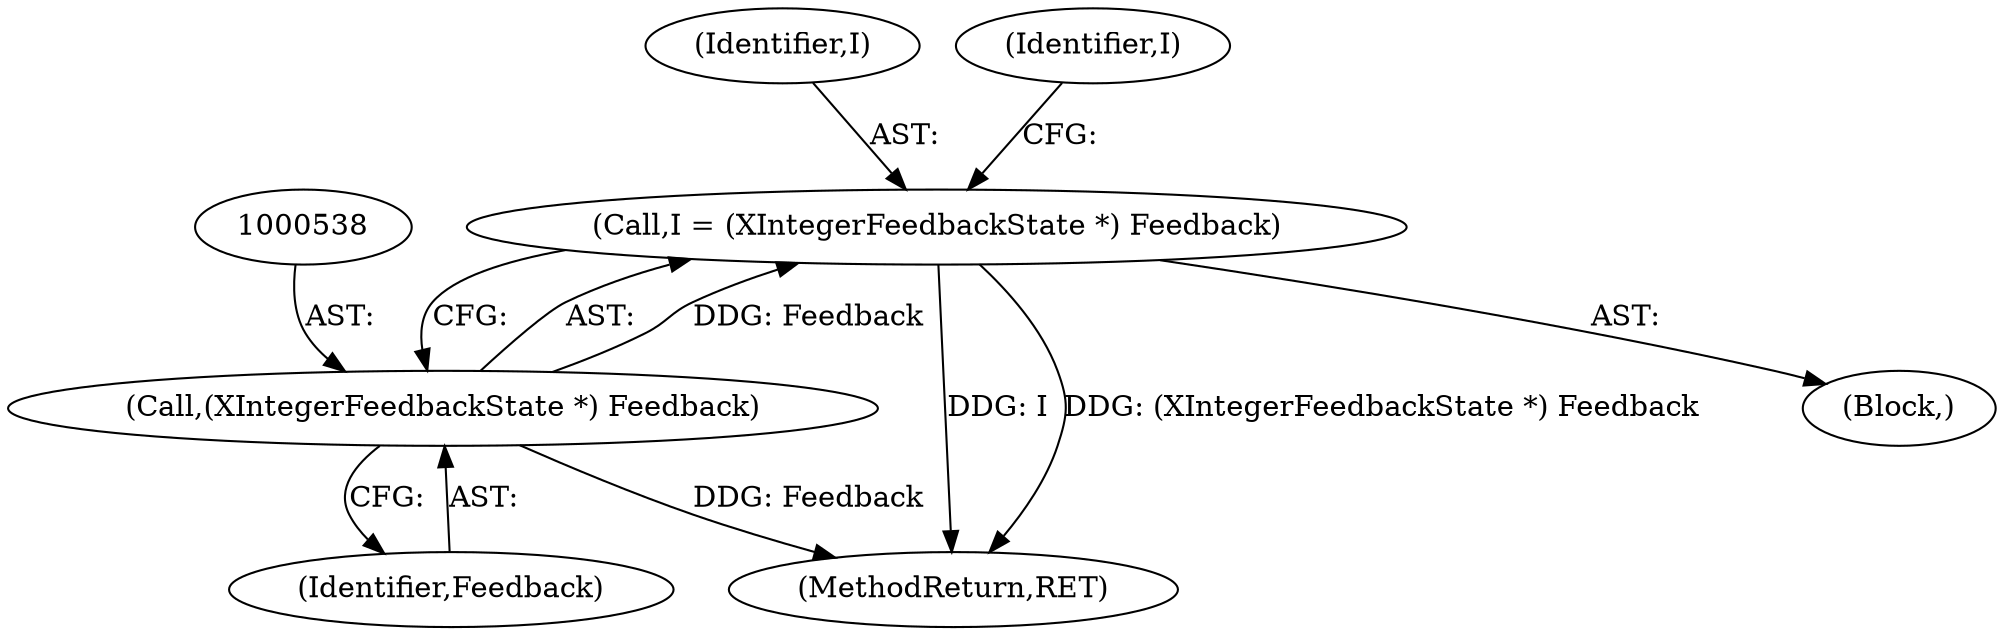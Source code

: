digraph "0_libXi_19a9cd607de73947fcfb104682f203ffe4e1f4e5_1@pointer" {
"1000535" [label="(Call,I = (XIntegerFeedbackState *) Feedback)"];
"1000537" [label="(Call,(XIntegerFeedbackState *) Feedback)"];
"1000536" [label="(Identifier,I)"];
"1000542" [label="(Identifier,I)"];
"1000537" [label="(Call,(XIntegerFeedbackState *) Feedback)"];
"1000775" [label="(MethodReturn,RET)"];
"1000539" [label="(Identifier,Feedback)"];
"1000527" [label="(Block,)"];
"1000535" [label="(Call,I = (XIntegerFeedbackState *) Feedback)"];
"1000535" -> "1000527"  [label="AST: "];
"1000535" -> "1000537"  [label="CFG: "];
"1000536" -> "1000535"  [label="AST: "];
"1000537" -> "1000535"  [label="AST: "];
"1000542" -> "1000535"  [label="CFG: "];
"1000535" -> "1000775"  [label="DDG: I"];
"1000535" -> "1000775"  [label="DDG: (XIntegerFeedbackState *) Feedback"];
"1000537" -> "1000535"  [label="DDG: Feedback"];
"1000537" -> "1000539"  [label="CFG: "];
"1000538" -> "1000537"  [label="AST: "];
"1000539" -> "1000537"  [label="AST: "];
"1000537" -> "1000775"  [label="DDG: Feedback"];
}
